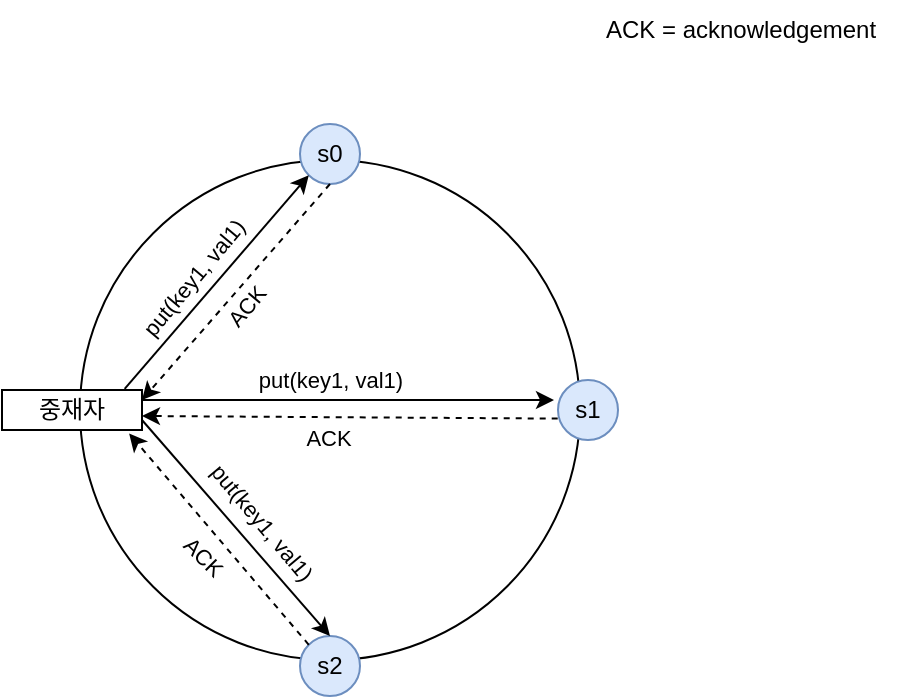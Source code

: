 <mxfile version="26.0.16">
  <diagram name="페이지-1" id="H9WtZ99kVyIT0Gjc967c">
    <mxGraphModel dx="819" dy="441" grid="1" gridSize="10" guides="1" tooltips="1" connect="1" arrows="1" fold="1" page="1" pageScale="1" pageWidth="827" pageHeight="1169" math="0" shadow="0">
      <root>
        <mxCell id="0" />
        <mxCell id="1" parent="0" />
        <mxCell id="E3zKF6fo65axN2jkQWq3-2" value="" style="ellipse;whiteSpace=wrap;html=1;fillColor=none;" vertex="1" parent="1">
          <mxGeometry x="289" y="140" width="250" height="250" as="geometry" />
        </mxCell>
        <mxCell id="E3zKF6fo65axN2jkQWq3-6" value="s1" style="ellipse;whiteSpace=wrap;html=1;fillColor=#dae8fc;strokeColor=#6c8ebf;" vertex="1" parent="1">
          <mxGeometry x="528" y="250" width="30" height="30" as="geometry" />
        </mxCell>
        <mxCell id="E3zKF6fo65axN2jkQWq3-7" value="s2" style="ellipse;whiteSpace=wrap;html=1;fillColor=#dae8fc;strokeColor=#6c8ebf;" vertex="1" parent="1">
          <mxGeometry x="399" y="378" width="30" height="30" as="geometry" />
        </mxCell>
        <mxCell id="E3zKF6fo65axN2jkQWq3-9" value="s0" style="ellipse;whiteSpace=wrap;html=1;fillColor=#dae8fc;strokeColor=#6c8ebf;" vertex="1" parent="1">
          <mxGeometry x="399" y="122" width="30" height="30" as="geometry" />
        </mxCell>
        <mxCell id="E3zKF6fo65axN2jkQWq3-13" value="중재자" style="rounded=0;whiteSpace=wrap;html=1;" vertex="1" parent="1">
          <mxGeometry x="250" y="255" width="70" height="20" as="geometry" />
        </mxCell>
        <mxCell id="E3zKF6fo65axN2jkQWq3-14" value="" style="endArrow=classic;html=1;rounded=0;exitX=0.876;exitY=-0.029;exitDx=0;exitDy=0;entryX=0;entryY=1;entryDx=0;entryDy=0;exitPerimeter=0;" edge="1" parent="1" source="E3zKF6fo65axN2jkQWq3-13" target="E3zKF6fo65axN2jkQWq3-9">
          <mxGeometry width="50" height="50" relative="1" as="geometry">
            <mxPoint x="360" y="300" as="sourcePoint" />
            <mxPoint x="410" y="250" as="targetPoint" />
          </mxGeometry>
        </mxCell>
        <mxCell id="E3zKF6fo65axN2jkQWq3-15" value="put(key1, val1)" style="edgeLabel;html=1;align=center;verticalAlign=middle;resizable=0;points=[];rotation=-50;" vertex="1" connectable="0" parent="E3zKF6fo65axN2jkQWq3-14">
          <mxGeometry x="-0.018" y="1" relative="1" as="geometry">
            <mxPoint x="-10" y="-2" as="offset" />
          </mxGeometry>
        </mxCell>
        <mxCell id="E3zKF6fo65axN2jkQWq3-16" value="" style="endArrow=classic;html=1;rounded=0;exitX=0.5;exitY=1;exitDx=0;exitDy=0;entryX=1;entryY=0.25;entryDx=0;entryDy=0;dashed=1;" edge="1" parent="1" source="E3zKF6fo65axN2jkQWq3-9" target="E3zKF6fo65axN2jkQWq3-13">
          <mxGeometry width="50" height="50" relative="1" as="geometry">
            <mxPoint x="360" y="300" as="sourcePoint" />
            <mxPoint x="410" y="250" as="targetPoint" />
          </mxGeometry>
        </mxCell>
        <mxCell id="E3zKF6fo65axN2jkQWq3-17" value="ACK" style="edgeLabel;html=1;align=center;verticalAlign=middle;resizable=0;points=[];rotation=-50;" vertex="1" connectable="0" parent="E3zKF6fo65axN2jkQWq3-16">
          <mxGeometry x="0.018" relative="1" as="geometry">
            <mxPoint x="6" y="6" as="offset" />
          </mxGeometry>
        </mxCell>
        <mxCell id="E3zKF6fo65axN2jkQWq3-18" value="" style="endArrow=classic;html=1;rounded=0;exitX=1;exitY=0.25;exitDx=0;exitDy=0;" edge="1" parent="1" source="E3zKF6fo65axN2jkQWq3-13">
          <mxGeometry width="50" height="50" relative="1" as="geometry">
            <mxPoint x="330" y="280" as="sourcePoint" />
            <mxPoint x="526" y="260" as="targetPoint" />
          </mxGeometry>
        </mxCell>
        <mxCell id="E3zKF6fo65axN2jkQWq3-19" value="put(key1, val1)" style="edgeLabel;html=1;align=center;verticalAlign=middle;resizable=0;points=[];rotation=0;" vertex="1" connectable="0" parent="E3zKF6fo65axN2jkQWq3-18">
          <mxGeometry x="-0.018" y="1" relative="1" as="geometry">
            <mxPoint x="-7" y="-9" as="offset" />
          </mxGeometry>
        </mxCell>
        <mxCell id="E3zKF6fo65axN2jkQWq3-20" value="" style="endArrow=classic;html=1;rounded=0;entryX=1;entryY=0.75;entryDx=0;entryDy=0;dashed=1;exitX=-0.005;exitY=0.643;exitDx=0;exitDy=0;exitPerimeter=0;" edge="1" parent="1" source="E3zKF6fo65axN2jkQWq3-6">
          <mxGeometry width="50" height="50" relative="1" as="geometry">
            <mxPoint x="530" y="268" as="sourcePoint" />
            <mxPoint x="320" y="268" as="targetPoint" />
          </mxGeometry>
        </mxCell>
        <mxCell id="E3zKF6fo65axN2jkQWq3-21" value="ACK" style="edgeLabel;html=1;align=center;verticalAlign=middle;resizable=0;points=[];rotation=0;" vertex="1" connectable="0" parent="E3zKF6fo65axN2jkQWq3-20">
          <mxGeometry x="-0.018" y="1" relative="1" as="geometry">
            <mxPoint x="-13" y="9" as="offset" />
          </mxGeometry>
        </mxCell>
        <mxCell id="E3zKF6fo65axN2jkQWq3-22" value="" style="endArrow=classic;html=1;rounded=0;exitX=1;exitY=0.75;exitDx=0;exitDy=0;entryX=0.5;entryY=0;entryDx=0;entryDy=0;" edge="1" parent="1" source="E3zKF6fo65axN2jkQWq3-13" target="E3zKF6fo65axN2jkQWq3-7">
          <mxGeometry width="50" height="50" relative="1" as="geometry">
            <mxPoint x="300" y="310" as="sourcePoint" />
            <mxPoint x="506" y="310" as="targetPoint" />
          </mxGeometry>
        </mxCell>
        <mxCell id="E3zKF6fo65axN2jkQWq3-23" value="put(key1, val1)" style="edgeLabel;html=1;align=center;verticalAlign=middle;resizable=0;points=[];rotation=50;" vertex="1" connectable="0" parent="E3zKF6fo65axN2jkQWq3-22">
          <mxGeometry x="-0.018" y="1" relative="1" as="geometry">
            <mxPoint x="13" y="-2" as="offset" />
          </mxGeometry>
        </mxCell>
        <mxCell id="E3zKF6fo65axN2jkQWq3-24" value="" style="endArrow=classic;html=1;rounded=0;entryX=0.908;entryY=1.086;entryDx=0;entryDy=0;dashed=1;exitX=0;exitY=0;exitDx=0;exitDy=0;entryPerimeter=0;" edge="1" parent="1" source="E3zKF6fo65axN2jkQWq3-7" target="E3zKF6fo65axN2jkQWq3-13">
          <mxGeometry width="50" height="50" relative="1" as="geometry">
            <mxPoint x="528" y="341" as="sourcePoint" />
            <mxPoint x="320" y="340" as="targetPoint" />
          </mxGeometry>
        </mxCell>
        <mxCell id="E3zKF6fo65axN2jkQWq3-25" value="ACK" style="edgeLabel;html=1;align=center;verticalAlign=middle;resizable=0;points=[];rotation=45;" vertex="1" connectable="0" parent="E3zKF6fo65axN2jkQWq3-24">
          <mxGeometry x="-0.018" y="1" relative="1" as="geometry">
            <mxPoint x="-8" y="6" as="offset" />
          </mxGeometry>
        </mxCell>
        <mxCell id="E3zKF6fo65axN2jkQWq3-26" value="ACK = acknowledgement" style="text;html=1;align=center;verticalAlign=middle;resizable=0;points=[];autosize=1;strokeColor=none;fillColor=none;" vertex="1" parent="1">
          <mxGeometry x="539" y="60" width="160" height="30" as="geometry" />
        </mxCell>
      </root>
    </mxGraphModel>
  </diagram>
</mxfile>
